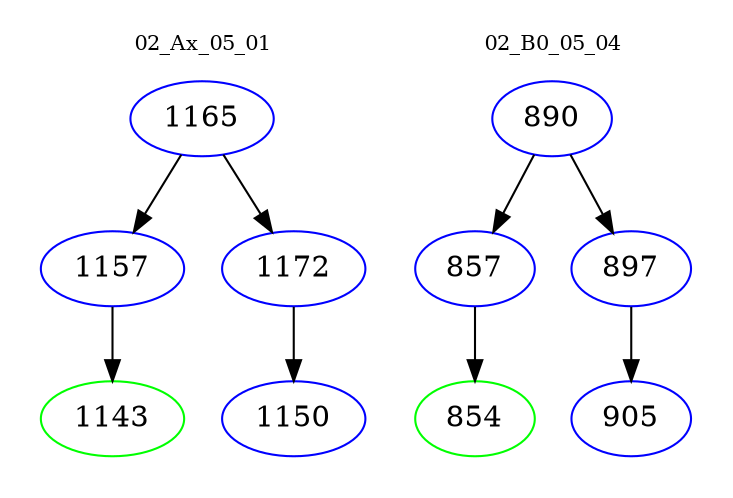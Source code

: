 digraph{
subgraph cluster_0 {
color = white
label = "02_Ax_05_01";
fontsize=10;
T0_1165 [label="1165", color="blue"]
T0_1165 -> T0_1157 [color="black"]
T0_1157 [label="1157", color="blue"]
T0_1157 -> T0_1143 [color="black"]
T0_1143 [label="1143", color="green"]
T0_1165 -> T0_1172 [color="black"]
T0_1172 [label="1172", color="blue"]
T0_1172 -> T0_1150 [color="black"]
T0_1150 [label="1150", color="blue"]
}
subgraph cluster_1 {
color = white
label = "02_B0_05_04";
fontsize=10;
T1_890 [label="890", color="blue"]
T1_890 -> T1_857 [color="black"]
T1_857 [label="857", color="blue"]
T1_857 -> T1_854 [color="black"]
T1_854 [label="854", color="green"]
T1_890 -> T1_897 [color="black"]
T1_897 [label="897", color="blue"]
T1_897 -> T1_905 [color="black"]
T1_905 [label="905", color="blue"]
}
}
